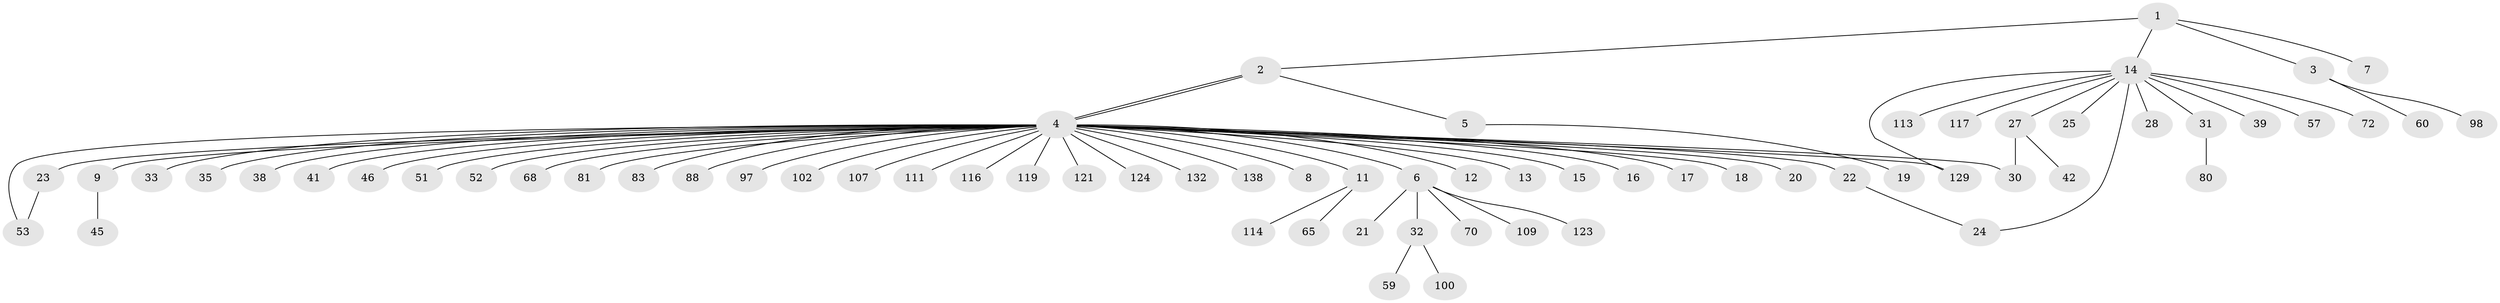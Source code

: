 // original degree distribution, {9: 0.007194244604316547, 10: 0.014388489208633094, 3: 0.07913669064748201, 41: 0.007194244604316547, 2: 0.16546762589928057, 6: 0.014388489208633094, 1: 0.6690647482014388, 4: 0.02158273381294964, 12: 0.007194244604316547, 5: 0.014388489208633094}
// Generated by graph-tools (version 1.1) at 2025/14/03/09/25 04:14:47]
// undirected, 69 vertices, 73 edges
graph export_dot {
graph [start="1"]
  node [color=gray90,style=filled];
  1 [super="+55+108+85+112+104"];
  2 [super="+58+82+128+74+71+49"];
  3;
  4 [super="+10"];
  5;
  6;
  7 [super="+61"];
  8;
  9 [super="+94"];
  11;
  12 [super="+86+126+69"];
  13;
  14;
  15;
  16;
  17 [super="+103+78+93+105+54"];
  18;
  19;
  20;
  21;
  22 [super="+64"];
  23 [super="+73+26"];
  24 [super="+67"];
  25 [super="+110"];
  27 [super="+50+34+87+106+120+130+29+48"];
  28 [super="+37"];
  30 [super="+118"];
  31;
  32 [super="+44+43"];
  33 [super="+131+36"];
  35 [super="+136"];
  38;
  39;
  41;
  42 [super="+90+91"];
  45 [super="+89"];
  46;
  51;
  52;
  53 [super="+66+62+76+77"];
  57;
  59 [super="+115+75"];
  60;
  65 [super="+133"];
  68;
  70;
  72 [super="+84"];
  80;
  81;
  83;
  88;
  97;
  98;
  100;
  102;
  107;
  109;
  111;
  113;
  114;
  116;
  117;
  119;
  121;
  123;
  124;
  129;
  132;
  138;
  1 -- 2;
  1 -- 3;
  1 -- 7;
  1 -- 14;
  2 -- 4;
  2 -- 4;
  2 -- 5;
  3 -- 60;
  3 -- 98;
  4 -- 6;
  4 -- 8;
  4 -- 9;
  4 -- 11;
  4 -- 12;
  4 -- 13;
  4 -- 15;
  4 -- 16;
  4 -- 17;
  4 -- 18;
  4 -- 20;
  4 -- 22 [weight=2];
  4 -- 23;
  4 -- 30;
  4 -- 33;
  4 -- 35;
  4 -- 38;
  4 -- 41;
  4 -- 46;
  4 -- 51;
  4 -- 52;
  4 -- 53;
  4 -- 68;
  4 -- 81;
  4 -- 83;
  4 -- 88;
  4 -- 97;
  4 -- 102;
  4 -- 107;
  4 -- 111;
  4 -- 116;
  4 -- 119;
  4 -- 121;
  4 -- 124;
  4 -- 129;
  4 -- 132;
  4 -- 138;
  5 -- 19;
  6 -- 21;
  6 -- 32;
  6 -- 70;
  6 -- 109;
  6 -- 123;
  9 -- 45;
  11 -- 65;
  11 -- 114;
  14 -- 24;
  14 -- 25;
  14 -- 27;
  14 -- 28;
  14 -- 31;
  14 -- 39;
  14 -- 57;
  14 -- 72;
  14 -- 113;
  14 -- 117;
  14 -- 129;
  22 -- 24;
  23 -- 53;
  27 -- 30;
  27 -- 42;
  31 -- 80;
  32 -- 59;
  32 -- 100;
}
